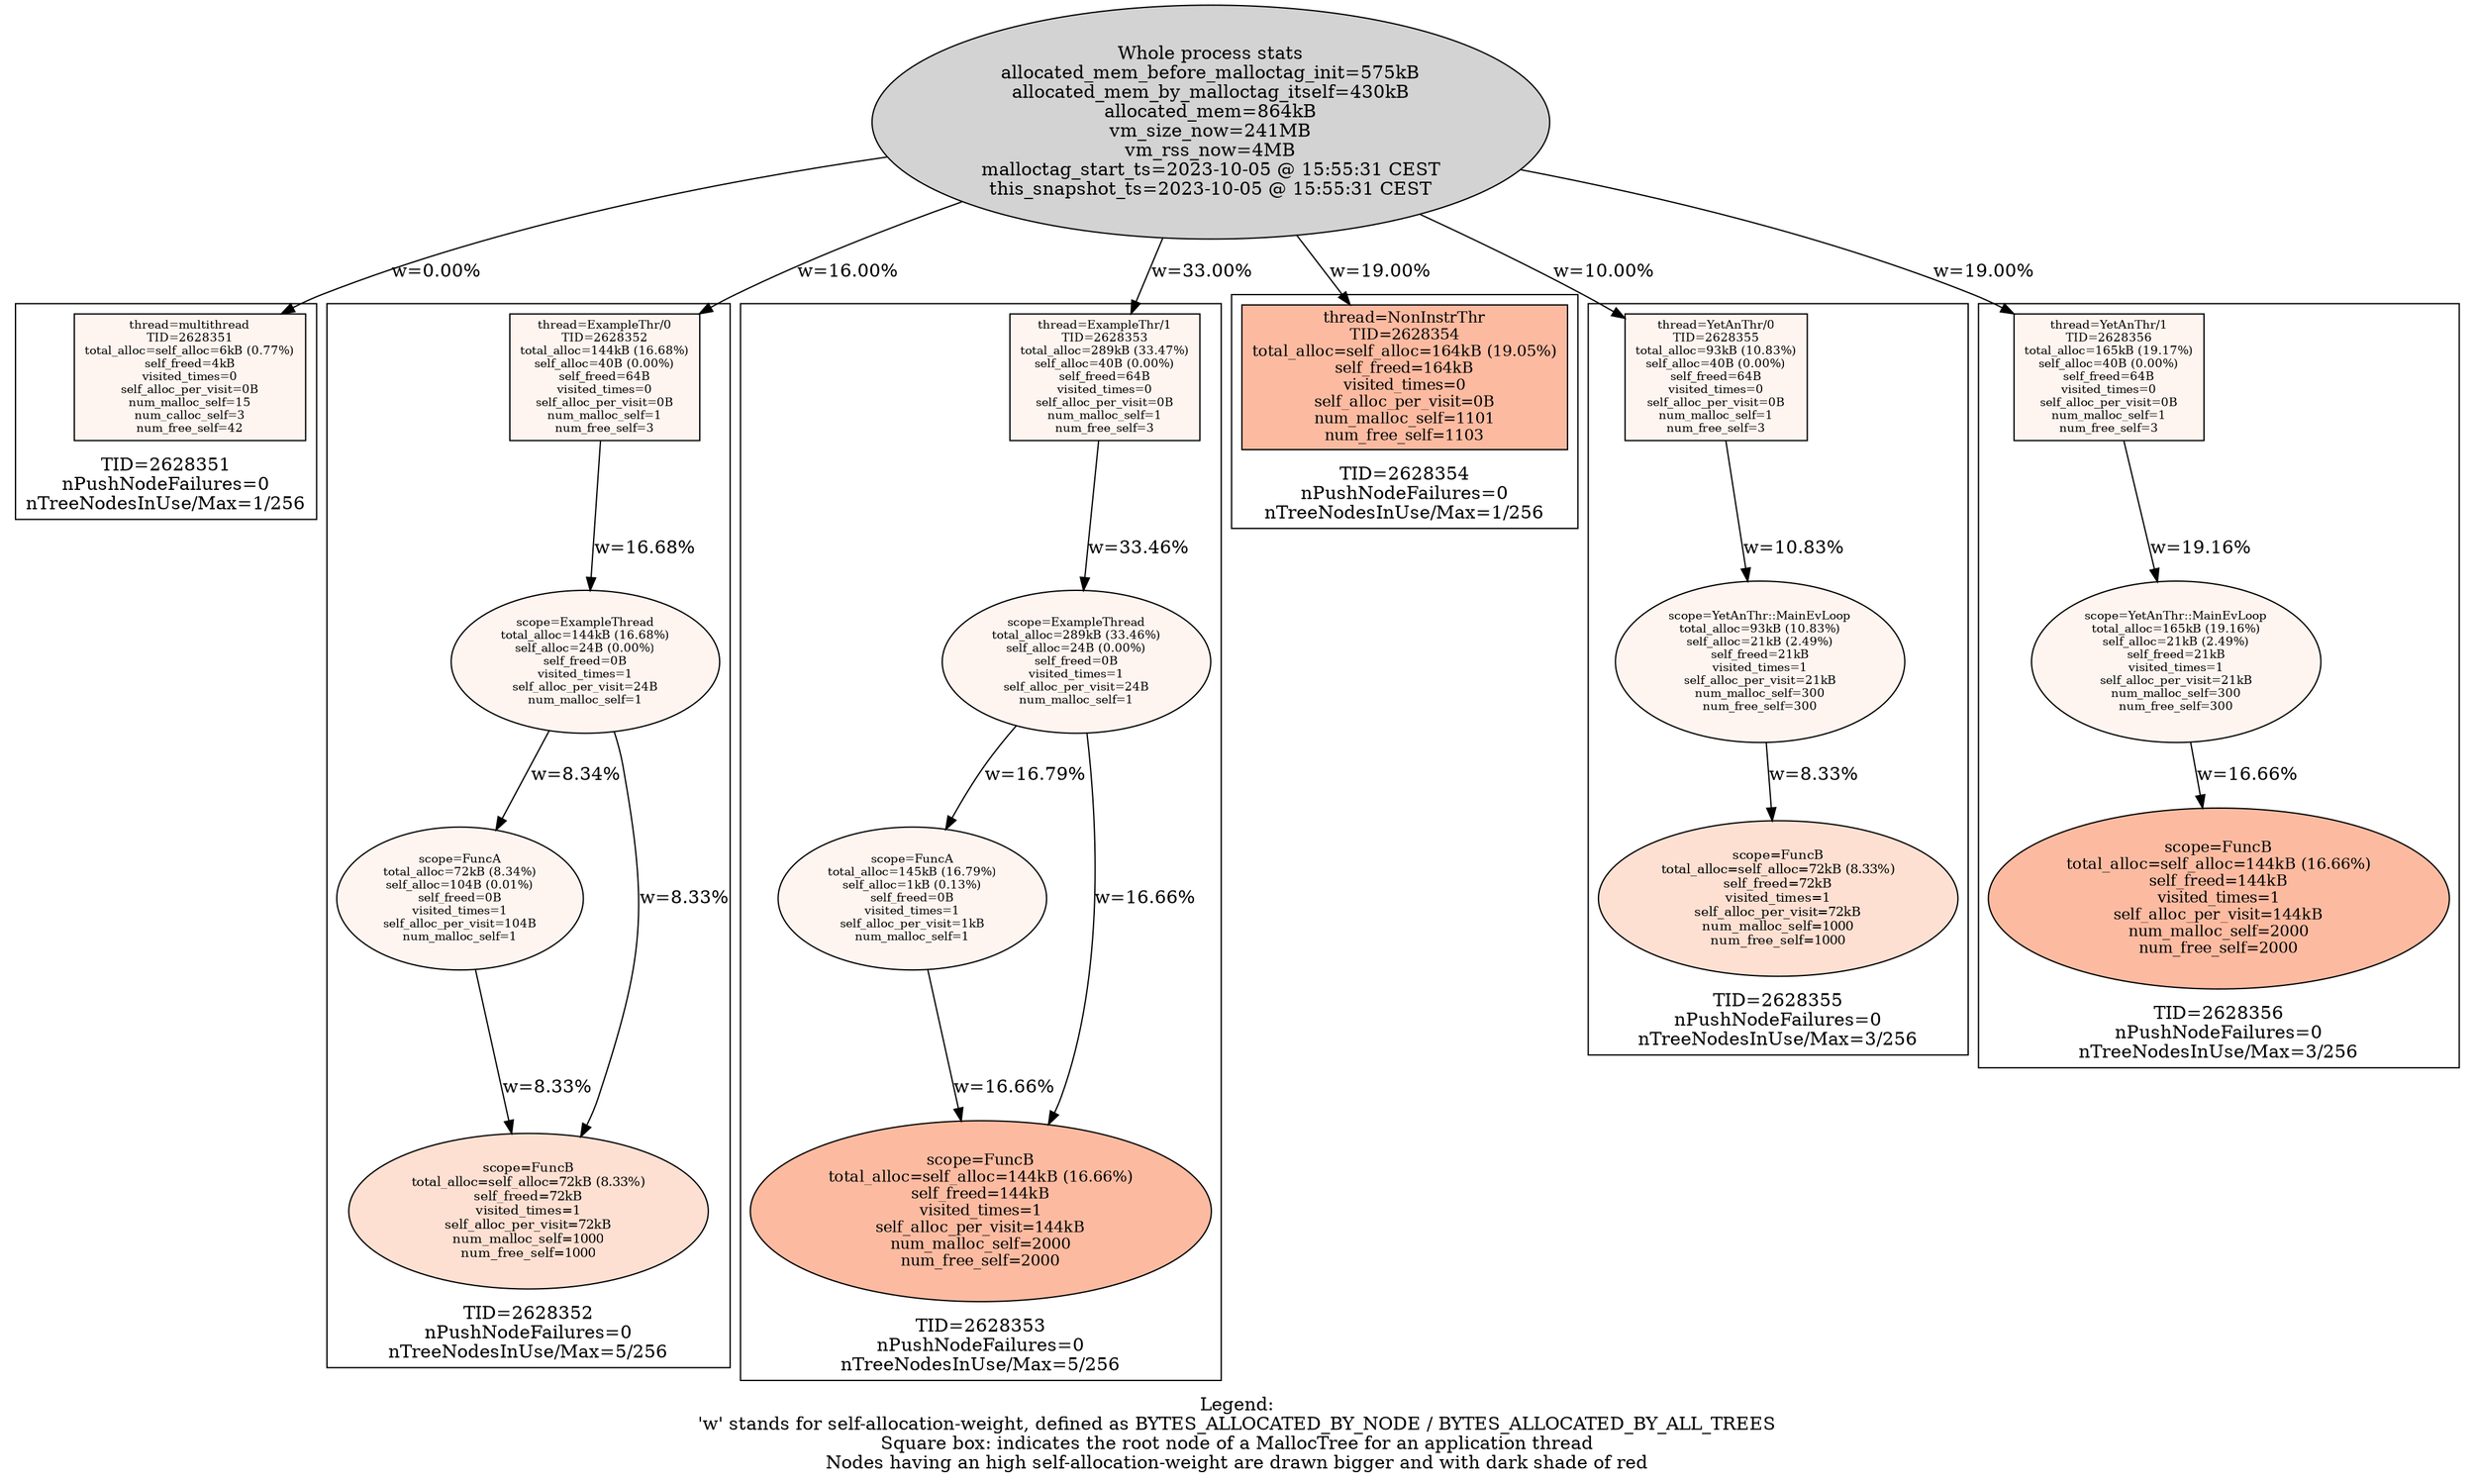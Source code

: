 digraph AllMallocTrees {
 node [colorscheme=reds9 style=filled]
  "Process 2628351" [label="Whole process stats\nallocated_mem_before_malloctag_init=575kB\nallocated_mem_by_malloctag_itself=430kB\nallocated_mem=864kB\nvm_size_now=241MB\nvm_rss_now=4MB\nmalloctag_start_ts=2023-10-05 @ 15:55:31 CEST\nthis_snapshot_ts=2023-10-05 @ 15:55:31 CEST\n"
]
 subgraph cluster_TID2628351 {
  node [colorscheme=reds9 style=filled]
  labelloc="b"
  label="TID=2628351\nnPushNodeFailures=0\nnTreeNodesInUse/Max=1/256\n"
  "2628351_multithread" [label="thread=multithread\nTID=2628351\ntotal_alloc=self_alloc=6kB (0.77%)\nself_freed=4kB\nvisited_times=0\nself_alloc_per_visit=0B\nnum_malloc_self=15\nnum_calloc_self=3\nnum_free_self=42\n"
 shape=box fillcolor=1 fontsize=9]
 }

  "Process 2628351" -> "2628351_multithread" [label="w=0.00%"]
 subgraph cluster_TID2628352 {
  node [colorscheme=reds9 style=filled]
  labelloc="b"
  label="TID=2628352\nnPushNodeFailures=0\nnTreeNodesInUse/Max=5/256\n"
  "2628352_ExampleThr/0" [label="thread=ExampleThr/0\nTID=2628352\ntotal_alloc=144kB (16.68%)\nself_alloc=40B (0.00%)\nself_freed=64B\nvisited_times=0\nself_alloc_per_visit=0B\nnum_malloc_self=1\nnum_free_self=3\n"
 shape=box fillcolor=1 fontsize=9]
  "2628352_ExampleThr/0" -> "2628352_ExampleThread" [label="w=16.68%"]
  "2628352_ExampleThread" [label="scope=ExampleThread\ntotal_alloc=144kB (16.68%)\nself_alloc=24B (0.00%)\nself_freed=0B\nvisited_times=1\nself_alloc_per_visit=24B\nnum_malloc_self=1\n"
 fillcolor=1 fontsize=9]
  "2628352_ExampleThread" -> "2628352_FuncA" [label="w=8.34%"]
  "2628352_ExampleThread" -> "2628352_FuncB" [label="w=8.33%"]
  "2628352_FuncA" [label="scope=FuncA\ntotal_alloc=72kB (8.34%)\nself_alloc=104B (0.01%)\nself_freed=0B\nvisited_times=1\nself_alloc_per_visit=104B\nnum_malloc_self=1\n"
 fillcolor=1 fontsize=9]
  "2628352_FuncA" -> "2628352_FuncB" [label="w=8.33%"]
  "2628352_FuncB" [label="scope=FuncB\ntotal_alloc=self_alloc=72kB (8.33%)\nself_freed=72kB\nvisited_times=1\nself_alloc_per_visit=72kB\nnum_malloc_self=1000\nnum_free_self=1000\n"
 fillcolor=2 fontsize=10]
  "2628352_FuncB" [label="scope=FuncB\ntotal_alloc=self_alloc=72kB (8.33%)\nself_freed=72kB\nvisited_times=1\nself_alloc_per_visit=72kB\nnum_malloc_self=1000\nnum_free_self=1000\n"
 fillcolor=2 fontsize=10]
 }

  "Process 2628351" -> "2628352_ExampleThr/0" [label="w=16.00%"]
 subgraph cluster_TID2628353 {
  node [colorscheme=reds9 style=filled]
  labelloc="b"
  label="TID=2628353\nnPushNodeFailures=0\nnTreeNodesInUse/Max=5/256\n"
  "2628353_ExampleThr/1" [label="thread=ExampleThr/1\nTID=2628353\ntotal_alloc=289kB (33.47%)\nself_alloc=40B (0.00%)\nself_freed=64B\nvisited_times=0\nself_alloc_per_visit=0B\nnum_malloc_self=1\nnum_free_self=3\n"
 shape=box fillcolor=1 fontsize=9]
  "2628353_ExampleThr/1" -> "2628353_ExampleThread" [label="w=33.46%"]
  "2628353_ExampleThread" [label="scope=ExampleThread\ntotal_alloc=289kB (33.46%)\nself_alloc=24B (0.00%)\nself_freed=0B\nvisited_times=1\nself_alloc_per_visit=24B\nnum_malloc_self=1\n"
 fillcolor=1 fontsize=9]
  "2628353_ExampleThread" -> "2628353_FuncA" [label="w=16.79%"]
  "2628353_ExampleThread" -> "2628353_FuncB" [label="w=16.66%"]
  "2628353_FuncA" [label="scope=FuncA\ntotal_alloc=145kB (16.79%)\nself_alloc=1kB (0.13%)\nself_freed=0B\nvisited_times=1\nself_alloc_per_visit=1kB\nnum_malloc_self=1\n"
 fillcolor=1 fontsize=9]
  "2628353_FuncA" -> "2628353_FuncB" [label="w=16.66%"]
  "2628353_FuncB" [label="scope=FuncB\ntotal_alloc=self_alloc=144kB (16.66%)\nself_freed=144kB\nvisited_times=1\nself_alloc_per_visit=144kB\nnum_malloc_self=2000\nnum_free_self=2000\n"
 fillcolor=3 fontsize=12]
  "2628353_FuncB" [label="scope=FuncB\ntotal_alloc=self_alloc=144kB (16.66%)\nself_freed=144kB\nvisited_times=1\nself_alloc_per_visit=144kB\nnum_malloc_self=2000\nnum_free_self=2000\n"
 fillcolor=3 fontsize=12]
 }

  "Process 2628351" -> "2628353_ExampleThr/1" [label="w=33.00%"]
 subgraph cluster_TID2628354 {
  node [colorscheme=reds9 style=filled]
  labelloc="b"
  label="TID=2628354\nnPushNodeFailures=0\nnTreeNodesInUse/Max=1/256\n"
  "2628354_NonInstrThr" [label="thread=NonInstrThr\nTID=2628354\ntotal_alloc=self_alloc=164kB (19.05%)\nself_freed=164kB\nvisited_times=0\nself_alloc_per_visit=0B\nnum_malloc_self=1101\nnum_free_self=1103\n"
 shape=box fillcolor=3 fontsize=12]
 }

  "Process 2628351" -> "2628354_NonInstrThr" [label="w=19.00%"]
 subgraph cluster_TID2628355 {
  node [colorscheme=reds9 style=filled]
  labelloc="b"
  label="TID=2628355\nnPushNodeFailures=0\nnTreeNodesInUse/Max=3/256\n"
  "2628355_YetAnThr/0" [label="thread=YetAnThr/0\nTID=2628355\ntotal_alloc=93kB (10.83%)\nself_alloc=40B (0.00%)\nself_freed=64B\nvisited_times=0\nself_alloc_per_visit=0B\nnum_malloc_self=1\nnum_free_self=3\n"
 shape=box fillcolor=1 fontsize=9]
  "2628355_YetAnThr/0" -> "2628355_YetAnThr::MainEvLoop" [label="w=10.83%"]
  "2628355_YetAnThr::MainEvLoop" [label="scope=YetAnThr::MainEvLoop\ntotal_alloc=93kB (10.83%)\nself_alloc=21kB (2.49%)\nself_freed=21kB\nvisited_times=1\nself_alloc_per_visit=21kB\nnum_malloc_self=300\nnum_free_self=300\n"
 fillcolor=1 fontsize=9]
  "2628355_YetAnThr::MainEvLoop" -> "2628355_FuncB" [label="w=8.33%"]
  "2628355_FuncB" [label="scope=FuncB\ntotal_alloc=self_alloc=72kB (8.33%)\nself_freed=72kB\nvisited_times=1\nself_alloc_per_visit=72kB\nnum_malloc_self=1000\nnum_free_self=1000\n"
 fillcolor=2 fontsize=10]
 }

  "Process 2628351" -> "2628355_YetAnThr/0" [label="w=10.00%"]
 subgraph cluster_TID2628356 {
  node [colorscheme=reds9 style=filled]
  labelloc="b"
  label="TID=2628356\nnPushNodeFailures=0\nnTreeNodesInUse/Max=3/256\n"
  "2628356_YetAnThr/1" [label="thread=YetAnThr/1\nTID=2628356\ntotal_alloc=165kB (19.17%)\nself_alloc=40B (0.00%)\nself_freed=64B\nvisited_times=0\nself_alloc_per_visit=0B\nnum_malloc_self=1\nnum_free_self=3\n"
 shape=box fillcolor=1 fontsize=9]
  "2628356_YetAnThr/1" -> "2628356_YetAnThr::MainEvLoop" [label="w=19.16%"]
  "2628356_YetAnThr::MainEvLoop" [label="scope=YetAnThr::MainEvLoop\ntotal_alloc=165kB (19.16%)\nself_alloc=21kB (2.49%)\nself_freed=21kB\nvisited_times=1\nself_alloc_per_visit=21kB\nnum_malloc_self=300\nnum_free_self=300\n"
 fillcolor=1 fontsize=9]
  "2628356_YetAnThr::MainEvLoop" -> "2628356_FuncB" [label="w=16.66%"]
  "2628356_FuncB" [label="scope=FuncB\ntotal_alloc=self_alloc=144kB (16.66%)\nself_freed=144kB\nvisited_times=1\nself_alloc_per_visit=144kB\nnum_malloc_self=2000\nnum_free_self=2000\n"
 fillcolor=3 fontsize=12]
 }

  "Process 2628351" -> "2628356_YetAnThr/1" [label="w=19.00%"]
 labelloc="b"
 label="Legend:\n'w' stands for self-allocation-weight, defined as BYTES_ALLOCATED_BY_NODE / BYTES_ALLOCATED_BY_ALL_TREES\nSquare box: indicates the root node of a MallocTree for an application thread\nNodes having an high self-allocation-weight are drawn bigger and with dark shade of red\n"
}


